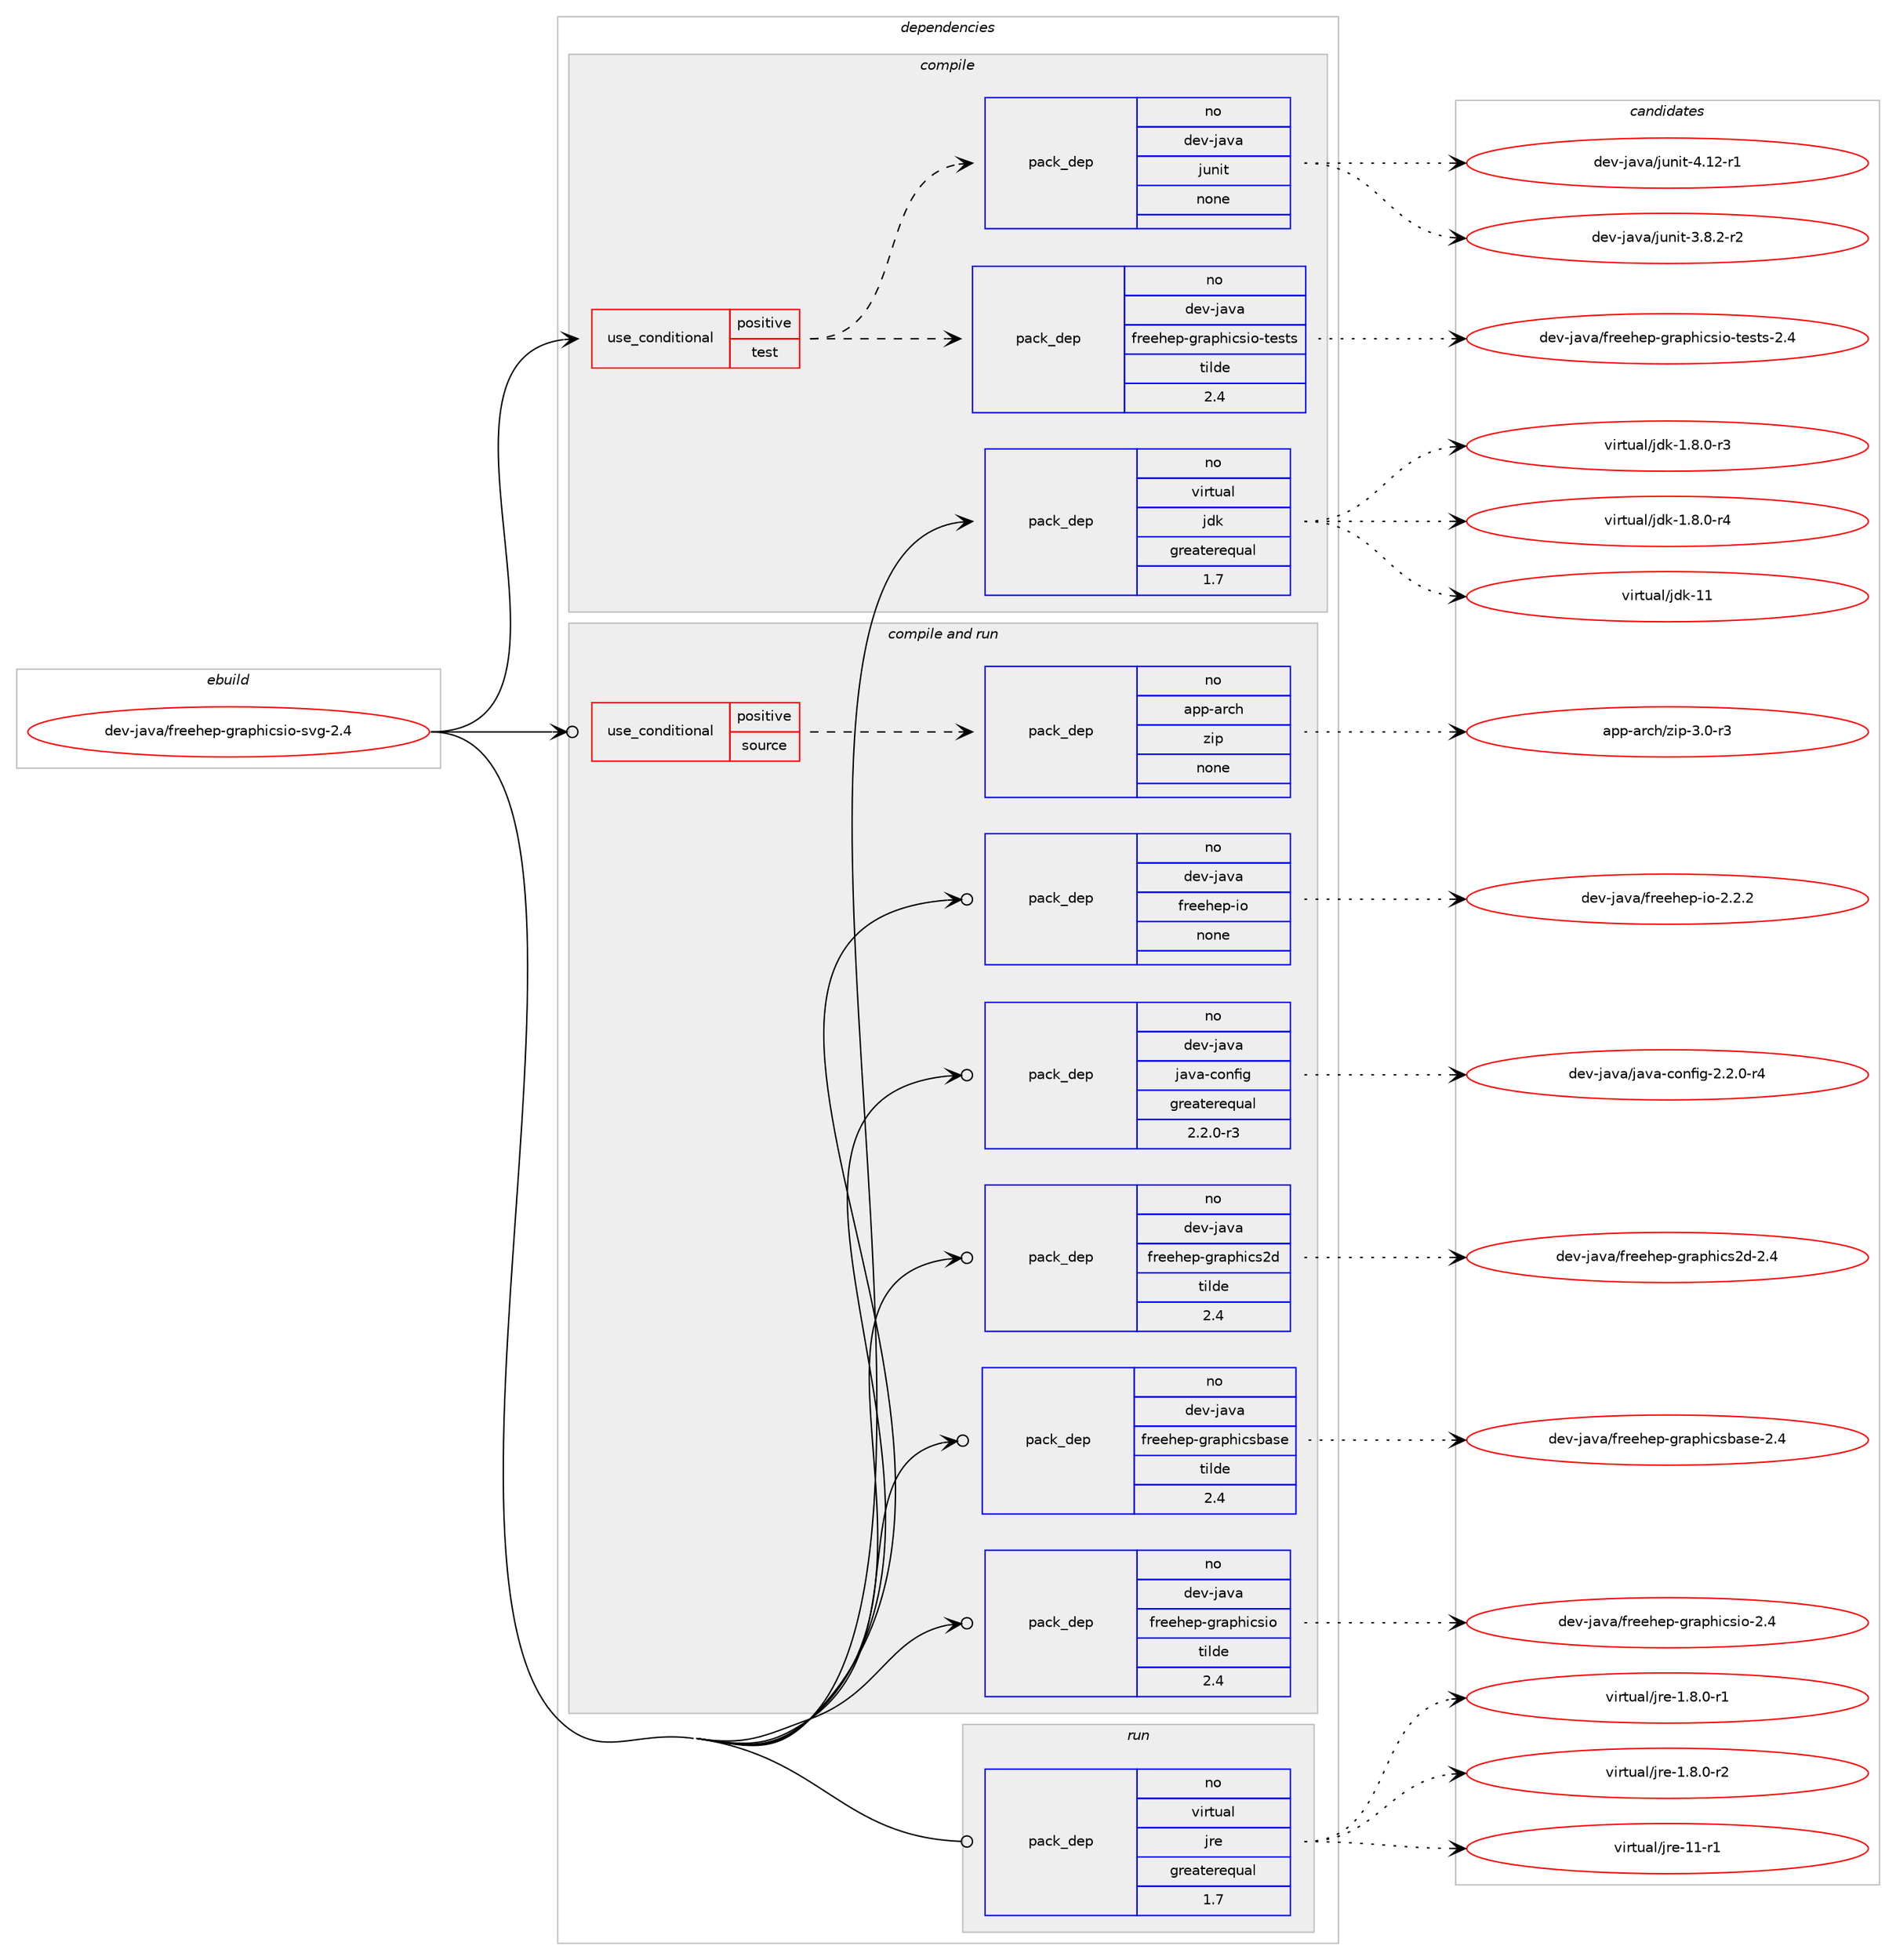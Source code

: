 digraph prolog {

# *************
# Graph options
# *************

newrank=true;
concentrate=true;
compound=true;
graph [rankdir=LR,fontname=Helvetica,fontsize=10,ranksep=1.5];#, ranksep=2.5, nodesep=0.2];
edge  [arrowhead=vee];
node  [fontname=Helvetica,fontsize=10];

# **********
# The ebuild
# **********

subgraph cluster_leftcol {
color=gray;
rank=same;
label=<<i>ebuild</i>>;
id [label="dev-java/freehep-graphicsio-svg-2.4", color=red, width=4, href="../dev-java/freehep-graphicsio-svg-2.4.svg"];
}

# ****************
# The dependencies
# ****************

subgraph cluster_midcol {
color=gray;
label=<<i>dependencies</i>>;
subgraph cluster_compile {
fillcolor="#eeeeee";
style=filled;
label=<<i>compile</i>>;
subgraph cond128808 {
dependency552573 [label=<<TABLE BORDER="0" CELLBORDER="1" CELLSPACING="0" CELLPADDING="4"><TR><TD ROWSPAN="3" CELLPADDING="10">use_conditional</TD></TR><TR><TD>positive</TD></TR><TR><TD>test</TD></TR></TABLE>>, shape=none, color=red];
subgraph pack412593 {
dependency552574 [label=<<TABLE BORDER="0" CELLBORDER="1" CELLSPACING="0" CELLPADDING="4" WIDTH="220"><TR><TD ROWSPAN="6" CELLPADDING="30">pack_dep</TD></TR><TR><TD WIDTH="110">no</TD></TR><TR><TD>dev-java</TD></TR><TR><TD>freehep-graphicsio-tests</TD></TR><TR><TD>tilde</TD></TR><TR><TD>2.4</TD></TR></TABLE>>, shape=none, color=blue];
}
dependency552573:e -> dependency552574:w [weight=20,style="dashed",arrowhead="vee"];
subgraph pack412594 {
dependency552575 [label=<<TABLE BORDER="0" CELLBORDER="1" CELLSPACING="0" CELLPADDING="4" WIDTH="220"><TR><TD ROWSPAN="6" CELLPADDING="30">pack_dep</TD></TR><TR><TD WIDTH="110">no</TD></TR><TR><TD>dev-java</TD></TR><TR><TD>junit</TD></TR><TR><TD>none</TD></TR><TR><TD></TD></TR></TABLE>>, shape=none, color=blue];
}
dependency552573:e -> dependency552575:w [weight=20,style="dashed",arrowhead="vee"];
}
id:e -> dependency552573:w [weight=20,style="solid",arrowhead="vee"];
subgraph pack412595 {
dependency552576 [label=<<TABLE BORDER="0" CELLBORDER="1" CELLSPACING="0" CELLPADDING="4" WIDTH="220"><TR><TD ROWSPAN="6" CELLPADDING="30">pack_dep</TD></TR><TR><TD WIDTH="110">no</TD></TR><TR><TD>virtual</TD></TR><TR><TD>jdk</TD></TR><TR><TD>greaterequal</TD></TR><TR><TD>1.7</TD></TR></TABLE>>, shape=none, color=blue];
}
id:e -> dependency552576:w [weight=20,style="solid",arrowhead="vee"];
}
subgraph cluster_compileandrun {
fillcolor="#eeeeee";
style=filled;
label=<<i>compile and run</i>>;
subgraph cond128809 {
dependency552577 [label=<<TABLE BORDER="0" CELLBORDER="1" CELLSPACING="0" CELLPADDING="4"><TR><TD ROWSPAN="3" CELLPADDING="10">use_conditional</TD></TR><TR><TD>positive</TD></TR><TR><TD>source</TD></TR></TABLE>>, shape=none, color=red];
subgraph pack412596 {
dependency552578 [label=<<TABLE BORDER="0" CELLBORDER="1" CELLSPACING="0" CELLPADDING="4" WIDTH="220"><TR><TD ROWSPAN="6" CELLPADDING="30">pack_dep</TD></TR><TR><TD WIDTH="110">no</TD></TR><TR><TD>app-arch</TD></TR><TR><TD>zip</TD></TR><TR><TD>none</TD></TR><TR><TD></TD></TR></TABLE>>, shape=none, color=blue];
}
dependency552577:e -> dependency552578:w [weight=20,style="dashed",arrowhead="vee"];
}
id:e -> dependency552577:w [weight=20,style="solid",arrowhead="odotvee"];
subgraph pack412597 {
dependency552579 [label=<<TABLE BORDER="0" CELLBORDER="1" CELLSPACING="0" CELLPADDING="4" WIDTH="220"><TR><TD ROWSPAN="6" CELLPADDING="30">pack_dep</TD></TR><TR><TD WIDTH="110">no</TD></TR><TR><TD>dev-java</TD></TR><TR><TD>freehep-graphics2d</TD></TR><TR><TD>tilde</TD></TR><TR><TD>2.4</TD></TR></TABLE>>, shape=none, color=blue];
}
id:e -> dependency552579:w [weight=20,style="solid",arrowhead="odotvee"];
subgraph pack412598 {
dependency552580 [label=<<TABLE BORDER="0" CELLBORDER="1" CELLSPACING="0" CELLPADDING="4" WIDTH="220"><TR><TD ROWSPAN="6" CELLPADDING="30">pack_dep</TD></TR><TR><TD WIDTH="110">no</TD></TR><TR><TD>dev-java</TD></TR><TR><TD>freehep-graphicsbase</TD></TR><TR><TD>tilde</TD></TR><TR><TD>2.4</TD></TR></TABLE>>, shape=none, color=blue];
}
id:e -> dependency552580:w [weight=20,style="solid",arrowhead="odotvee"];
subgraph pack412599 {
dependency552581 [label=<<TABLE BORDER="0" CELLBORDER="1" CELLSPACING="0" CELLPADDING="4" WIDTH="220"><TR><TD ROWSPAN="6" CELLPADDING="30">pack_dep</TD></TR><TR><TD WIDTH="110">no</TD></TR><TR><TD>dev-java</TD></TR><TR><TD>freehep-graphicsio</TD></TR><TR><TD>tilde</TD></TR><TR><TD>2.4</TD></TR></TABLE>>, shape=none, color=blue];
}
id:e -> dependency552581:w [weight=20,style="solid",arrowhead="odotvee"];
subgraph pack412600 {
dependency552582 [label=<<TABLE BORDER="0" CELLBORDER="1" CELLSPACING="0" CELLPADDING="4" WIDTH="220"><TR><TD ROWSPAN="6" CELLPADDING="30">pack_dep</TD></TR><TR><TD WIDTH="110">no</TD></TR><TR><TD>dev-java</TD></TR><TR><TD>freehep-io</TD></TR><TR><TD>none</TD></TR><TR><TD></TD></TR></TABLE>>, shape=none, color=blue];
}
id:e -> dependency552582:w [weight=20,style="solid",arrowhead="odotvee"];
subgraph pack412601 {
dependency552583 [label=<<TABLE BORDER="0" CELLBORDER="1" CELLSPACING="0" CELLPADDING="4" WIDTH="220"><TR><TD ROWSPAN="6" CELLPADDING="30">pack_dep</TD></TR><TR><TD WIDTH="110">no</TD></TR><TR><TD>dev-java</TD></TR><TR><TD>java-config</TD></TR><TR><TD>greaterequal</TD></TR><TR><TD>2.2.0-r3</TD></TR></TABLE>>, shape=none, color=blue];
}
id:e -> dependency552583:w [weight=20,style="solid",arrowhead="odotvee"];
}
subgraph cluster_run {
fillcolor="#eeeeee";
style=filled;
label=<<i>run</i>>;
subgraph pack412602 {
dependency552584 [label=<<TABLE BORDER="0" CELLBORDER="1" CELLSPACING="0" CELLPADDING="4" WIDTH="220"><TR><TD ROWSPAN="6" CELLPADDING="30">pack_dep</TD></TR><TR><TD WIDTH="110">no</TD></TR><TR><TD>virtual</TD></TR><TR><TD>jre</TD></TR><TR><TD>greaterequal</TD></TR><TR><TD>1.7</TD></TR></TABLE>>, shape=none, color=blue];
}
id:e -> dependency552584:w [weight=20,style="solid",arrowhead="odot"];
}
}

# **************
# The candidates
# **************

subgraph cluster_choices {
rank=same;
color=gray;
label=<<i>candidates</i>>;

subgraph choice412593 {
color=black;
nodesep=1;
choice100101118451069711897471021141011011041011124510311497112104105991151051114511610111511611545504652 [label="dev-java/freehep-graphicsio-tests-2.4", color=red, width=4,href="../dev-java/freehep-graphicsio-tests-2.4.svg"];
dependency552574:e -> choice100101118451069711897471021141011011041011124510311497112104105991151051114511610111511611545504652:w [style=dotted,weight="100"];
}
subgraph choice412594 {
color=black;
nodesep=1;
choice100101118451069711897471061171101051164551465646504511450 [label="dev-java/junit-3.8.2-r2", color=red, width=4,href="../dev-java/junit-3.8.2-r2.svg"];
choice1001011184510697118974710611711010511645524649504511449 [label="dev-java/junit-4.12-r1", color=red, width=4,href="../dev-java/junit-4.12-r1.svg"];
dependency552575:e -> choice100101118451069711897471061171101051164551465646504511450:w [style=dotted,weight="100"];
dependency552575:e -> choice1001011184510697118974710611711010511645524649504511449:w [style=dotted,weight="100"];
}
subgraph choice412595 {
color=black;
nodesep=1;
choice11810511411611797108471061001074549465646484511451 [label="virtual/jdk-1.8.0-r3", color=red, width=4,href="../virtual/jdk-1.8.0-r3.svg"];
choice11810511411611797108471061001074549465646484511452 [label="virtual/jdk-1.8.0-r4", color=red, width=4,href="../virtual/jdk-1.8.0-r4.svg"];
choice1181051141161179710847106100107454949 [label="virtual/jdk-11", color=red, width=4,href="../virtual/jdk-11.svg"];
dependency552576:e -> choice11810511411611797108471061001074549465646484511451:w [style=dotted,weight="100"];
dependency552576:e -> choice11810511411611797108471061001074549465646484511452:w [style=dotted,weight="100"];
dependency552576:e -> choice1181051141161179710847106100107454949:w [style=dotted,weight="100"];
}
subgraph choice412596 {
color=black;
nodesep=1;
choice9711211245971149910447122105112455146484511451 [label="app-arch/zip-3.0-r3", color=red, width=4,href="../app-arch/zip-3.0-r3.svg"];
dependency552578:e -> choice9711211245971149910447122105112455146484511451:w [style=dotted,weight="100"];
}
subgraph choice412597 {
color=black;
nodesep=1;
choice100101118451069711897471021141011011041011124510311497112104105991155010045504652 [label="dev-java/freehep-graphics2d-2.4", color=red, width=4,href="../dev-java/freehep-graphics2d-2.4.svg"];
dependency552579:e -> choice100101118451069711897471021141011011041011124510311497112104105991155010045504652:w [style=dotted,weight="100"];
}
subgraph choice412598 {
color=black;
nodesep=1;
choice10010111845106971189747102114101101104101112451031149711210410599115989711510145504652 [label="dev-java/freehep-graphicsbase-2.4", color=red, width=4,href="../dev-java/freehep-graphicsbase-2.4.svg"];
dependency552580:e -> choice10010111845106971189747102114101101104101112451031149711210410599115989711510145504652:w [style=dotted,weight="100"];
}
subgraph choice412599 {
color=black;
nodesep=1;
choice1001011184510697118974710211410110110410111245103114971121041059911510511145504652 [label="dev-java/freehep-graphicsio-2.4", color=red, width=4,href="../dev-java/freehep-graphicsio-2.4.svg"];
dependency552581:e -> choice1001011184510697118974710211410110110410111245103114971121041059911510511145504652:w [style=dotted,weight="100"];
}
subgraph choice412600 {
color=black;
nodesep=1;
choice1001011184510697118974710211410110110410111245105111455046504650 [label="dev-java/freehep-io-2.2.2", color=red, width=4,href="../dev-java/freehep-io-2.2.2.svg"];
dependency552582:e -> choice1001011184510697118974710211410110110410111245105111455046504650:w [style=dotted,weight="100"];
}
subgraph choice412601 {
color=black;
nodesep=1;
choice10010111845106971189747106971189745991111101021051034550465046484511452 [label="dev-java/java-config-2.2.0-r4", color=red, width=4,href="../dev-java/java-config-2.2.0-r4.svg"];
dependency552583:e -> choice10010111845106971189747106971189745991111101021051034550465046484511452:w [style=dotted,weight="100"];
}
subgraph choice412602 {
color=black;
nodesep=1;
choice11810511411611797108471061141014549465646484511449 [label="virtual/jre-1.8.0-r1", color=red, width=4,href="../virtual/jre-1.8.0-r1.svg"];
choice11810511411611797108471061141014549465646484511450 [label="virtual/jre-1.8.0-r2", color=red, width=4,href="../virtual/jre-1.8.0-r2.svg"];
choice11810511411611797108471061141014549494511449 [label="virtual/jre-11-r1", color=red, width=4,href="../virtual/jre-11-r1.svg"];
dependency552584:e -> choice11810511411611797108471061141014549465646484511449:w [style=dotted,weight="100"];
dependency552584:e -> choice11810511411611797108471061141014549465646484511450:w [style=dotted,weight="100"];
dependency552584:e -> choice11810511411611797108471061141014549494511449:w [style=dotted,weight="100"];
}
}

}
